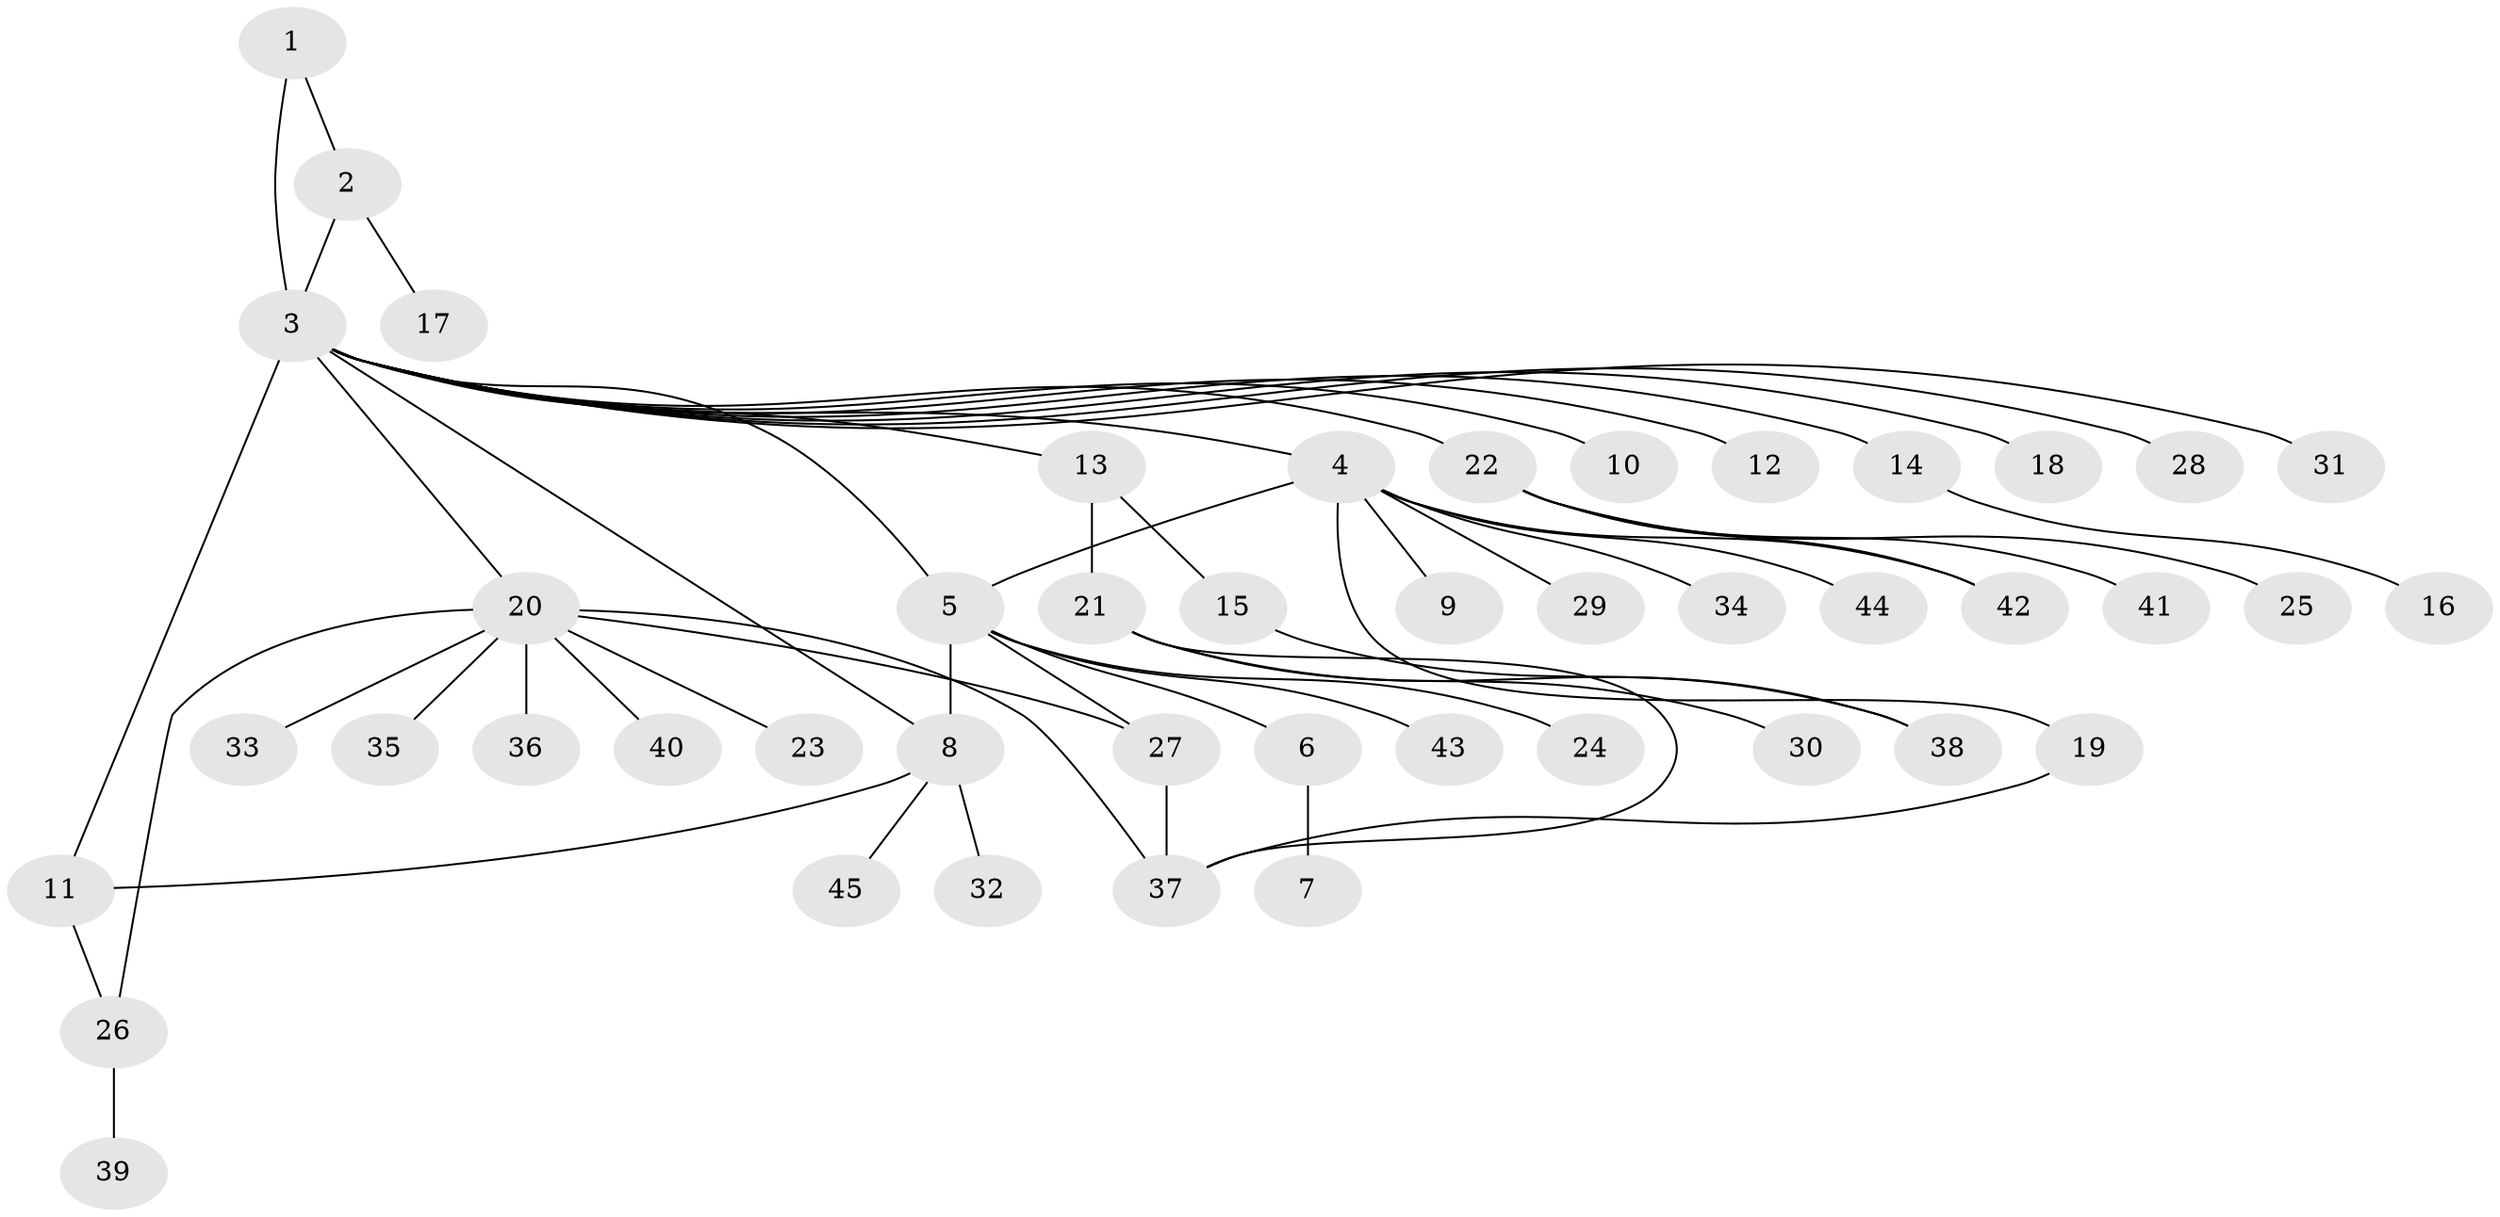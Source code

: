 // original degree distribution, {3: 0.10344827586206896, 4: 0.022988505747126436, 30: 0.011494252873563218, 9: 0.022988505747126436, 2: 0.2413793103448276, 1: 0.5402298850574713, 12: 0.011494252873563218, 5: 0.04597701149425287}
// Generated by graph-tools (version 1.1) at 2025/35/03/09/25 02:35:47]
// undirected, 45 vertices, 55 edges
graph export_dot {
graph [start="1"]
  node [color=gray90,style=filled];
  1;
  2;
  3;
  4;
  5;
  6;
  7;
  8;
  9;
  10;
  11;
  12;
  13;
  14;
  15;
  16;
  17;
  18;
  19;
  20;
  21;
  22;
  23;
  24;
  25;
  26;
  27;
  28;
  29;
  30;
  31;
  32;
  33;
  34;
  35;
  36;
  37;
  38;
  39;
  40;
  41;
  42;
  43;
  44;
  45;
  1 -- 2 [weight=1.0];
  1 -- 3 [weight=1.0];
  2 -- 3 [weight=2.0];
  2 -- 17 [weight=1.0];
  3 -- 4 [weight=1.0];
  3 -- 5 [weight=1.0];
  3 -- 8 [weight=1.0];
  3 -- 10 [weight=1.0];
  3 -- 11 [weight=12.0];
  3 -- 12 [weight=1.0];
  3 -- 13 [weight=1.0];
  3 -- 14 [weight=1.0];
  3 -- 18 [weight=1.0];
  3 -- 20 [weight=1.0];
  3 -- 22 [weight=1.0];
  3 -- 28 [weight=1.0];
  3 -- 31 [weight=1.0];
  4 -- 5 [weight=1.0];
  4 -- 9 [weight=1.0];
  4 -- 19 [weight=1.0];
  4 -- 29 [weight=1.0];
  4 -- 34 [weight=1.0];
  4 -- 42 [weight=1.0];
  4 -- 44 [weight=1.0];
  5 -- 6 [weight=1.0];
  5 -- 8 [weight=1.0];
  5 -- 24 [weight=1.0];
  5 -- 27 [weight=2.0];
  5 -- 43 [weight=1.0];
  6 -- 7 [weight=1.0];
  8 -- 11 [weight=1.0];
  8 -- 32 [weight=1.0];
  8 -- 45 [weight=1.0];
  11 -- 26 [weight=1.0];
  13 -- 15 [weight=1.0];
  13 -- 21 [weight=1.0];
  14 -- 16 [weight=1.0];
  15 -- 38 [weight=1.0];
  19 -- 37 [weight=1.0];
  20 -- 23 [weight=1.0];
  20 -- 26 [weight=1.0];
  20 -- 27 [weight=1.0];
  20 -- 33 [weight=1.0];
  20 -- 35 [weight=1.0];
  20 -- 36 [weight=1.0];
  20 -- 37 [weight=1.0];
  20 -- 40 [weight=1.0];
  21 -- 30 [weight=1.0];
  21 -- 37 [weight=1.0];
  21 -- 38 [weight=1.0];
  22 -- 25 [weight=1.0];
  22 -- 41 [weight=1.0];
  22 -- 42 [weight=1.0];
  26 -- 39 [weight=1.0];
  27 -- 37 [weight=1.0];
}
